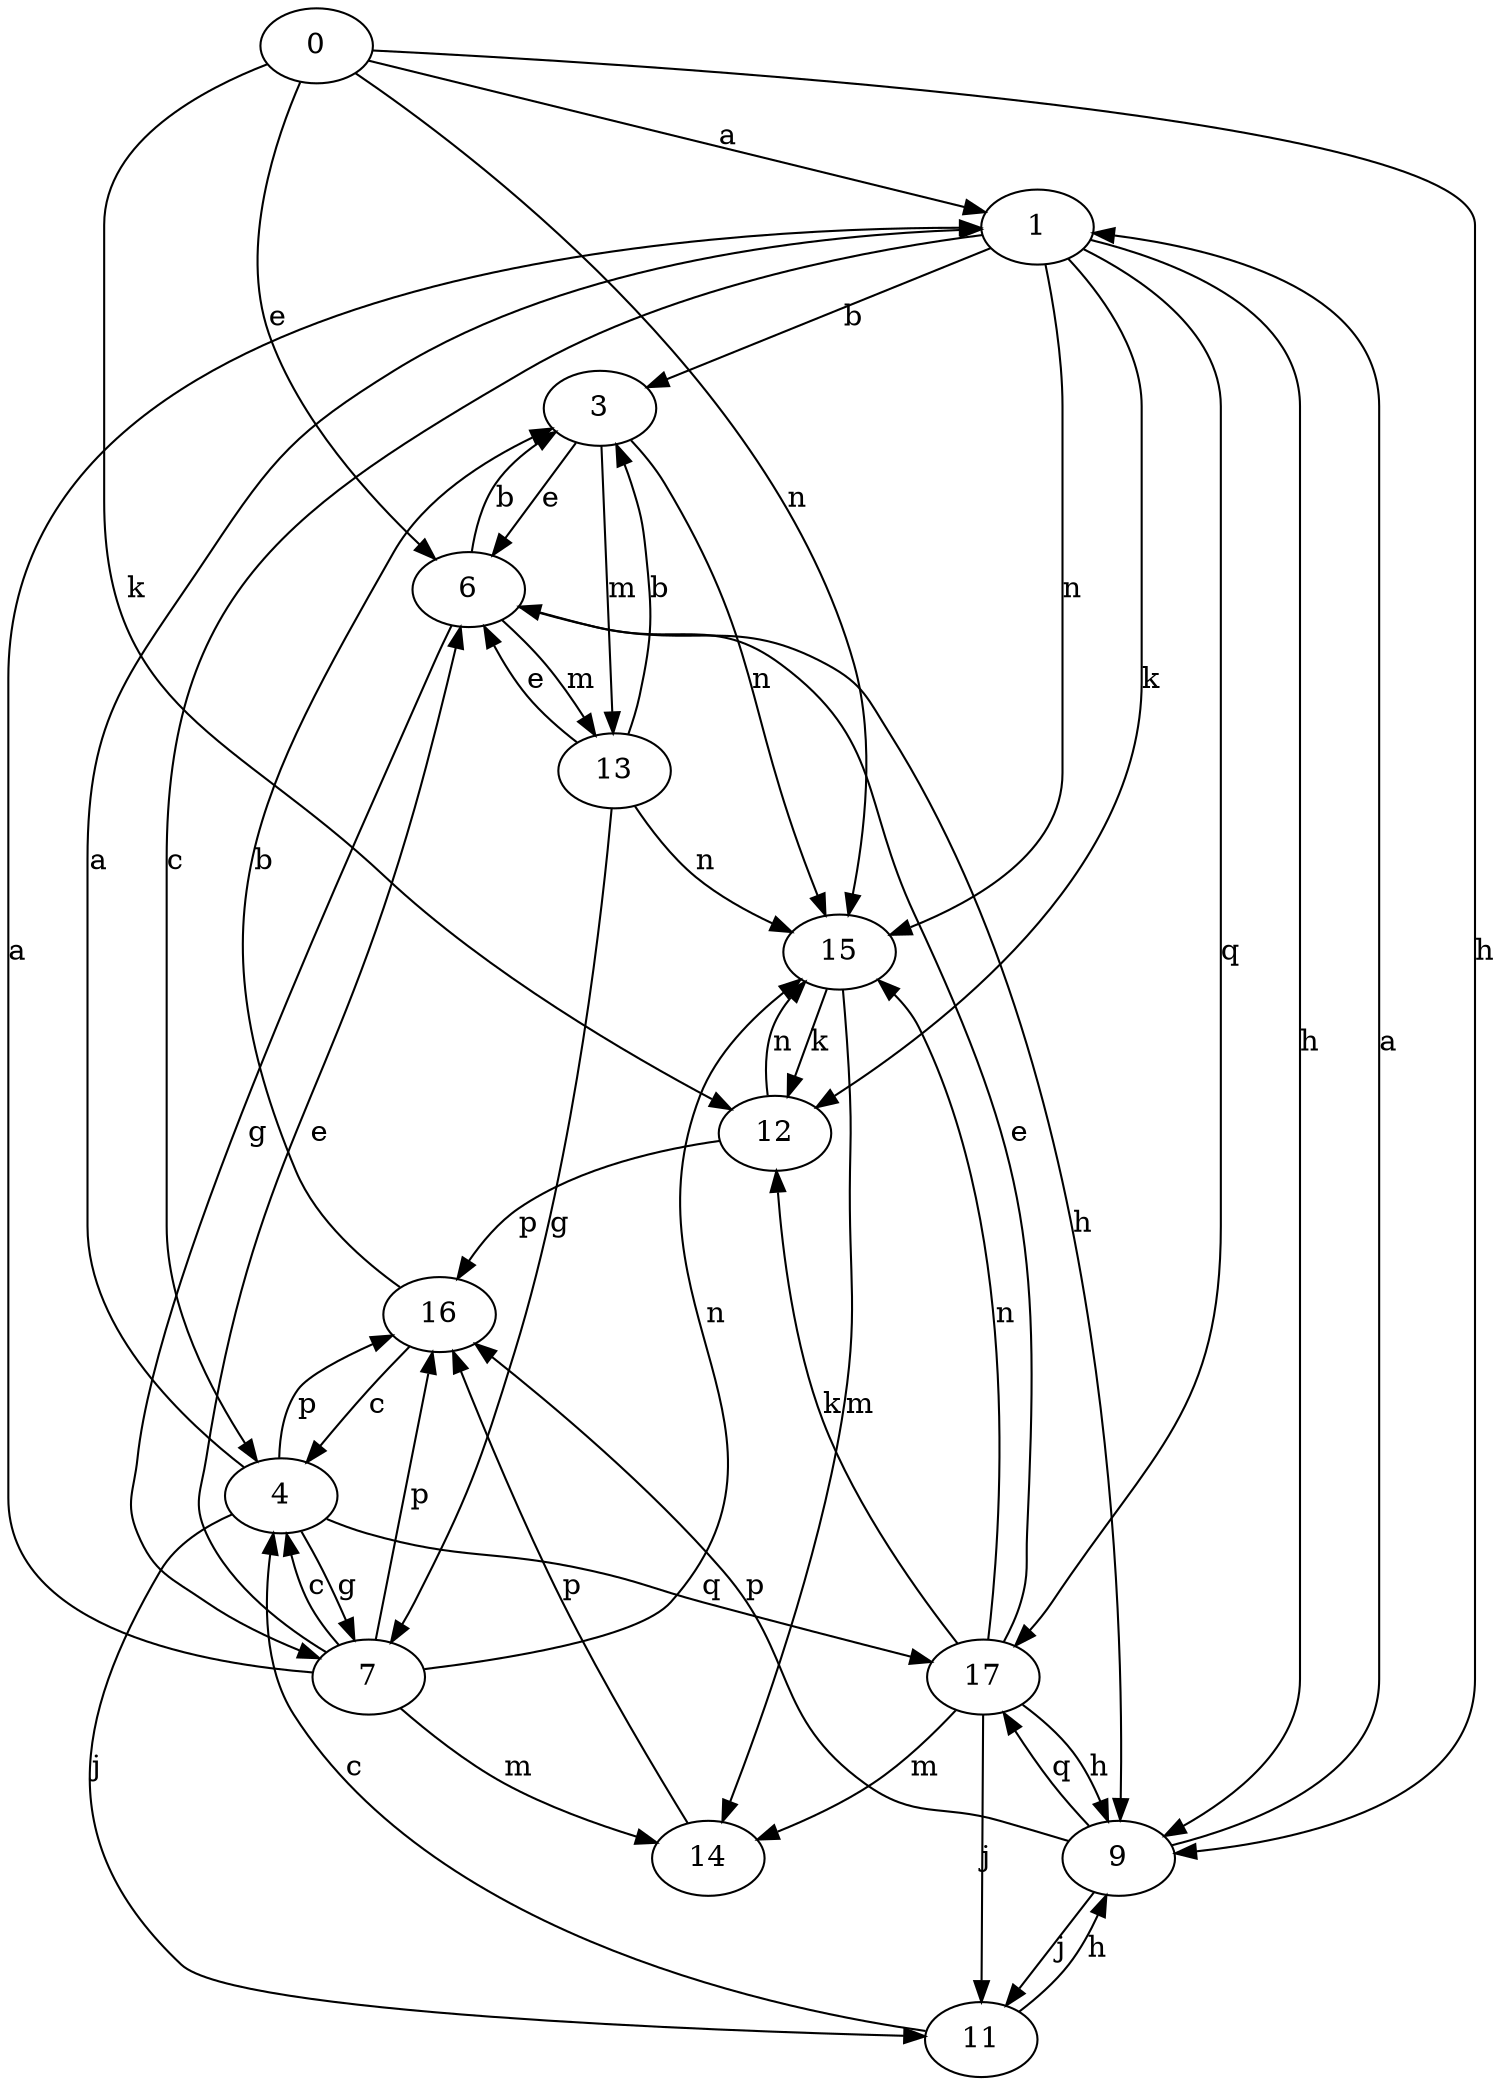 strict digraph  {
1;
3;
4;
6;
7;
9;
11;
12;
13;
14;
15;
16;
0;
17;
1 -> 3  [label=b];
1 -> 4  [label=c];
1 -> 9  [label=h];
1 -> 12  [label=k];
1 -> 15  [label=n];
1 -> 17  [label=q];
3 -> 6  [label=e];
3 -> 13  [label=m];
3 -> 15  [label=n];
4 -> 1  [label=a];
4 -> 7  [label=g];
4 -> 11  [label=j];
4 -> 16  [label=p];
4 -> 17  [label=q];
6 -> 3  [label=b];
6 -> 7  [label=g];
6 -> 9  [label=h];
6 -> 13  [label=m];
7 -> 1  [label=a];
7 -> 4  [label=c];
7 -> 6  [label=e];
7 -> 14  [label=m];
7 -> 15  [label=n];
7 -> 16  [label=p];
9 -> 1  [label=a];
9 -> 11  [label=j];
9 -> 16  [label=p];
9 -> 17  [label=q];
11 -> 4  [label=c];
11 -> 9  [label=h];
12 -> 15  [label=n];
12 -> 16  [label=p];
13 -> 3  [label=b];
13 -> 6  [label=e];
13 -> 7  [label=g];
13 -> 15  [label=n];
14 -> 16  [label=p];
15 -> 12  [label=k];
15 -> 14  [label=m];
16 -> 3  [label=b];
16 -> 4  [label=c];
0 -> 1  [label=a];
0 -> 6  [label=e];
0 -> 9  [label=h];
0 -> 12  [label=k];
0 -> 15  [label=n];
17 -> 6  [label=e];
17 -> 9  [label=h];
17 -> 11  [label=j];
17 -> 12  [label=k];
17 -> 14  [label=m];
17 -> 15  [label=n];
}
